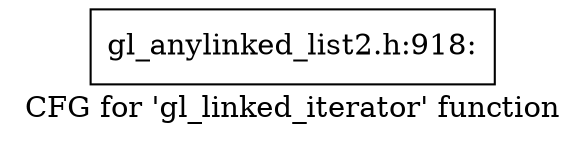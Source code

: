 digraph "CFG for 'gl_linked_iterator' function" {
	label="CFG for 'gl_linked_iterator' function";

	Node0xc7317d0 [shape=record,label="{gl_anylinked_list2.h:918:}"];
}
